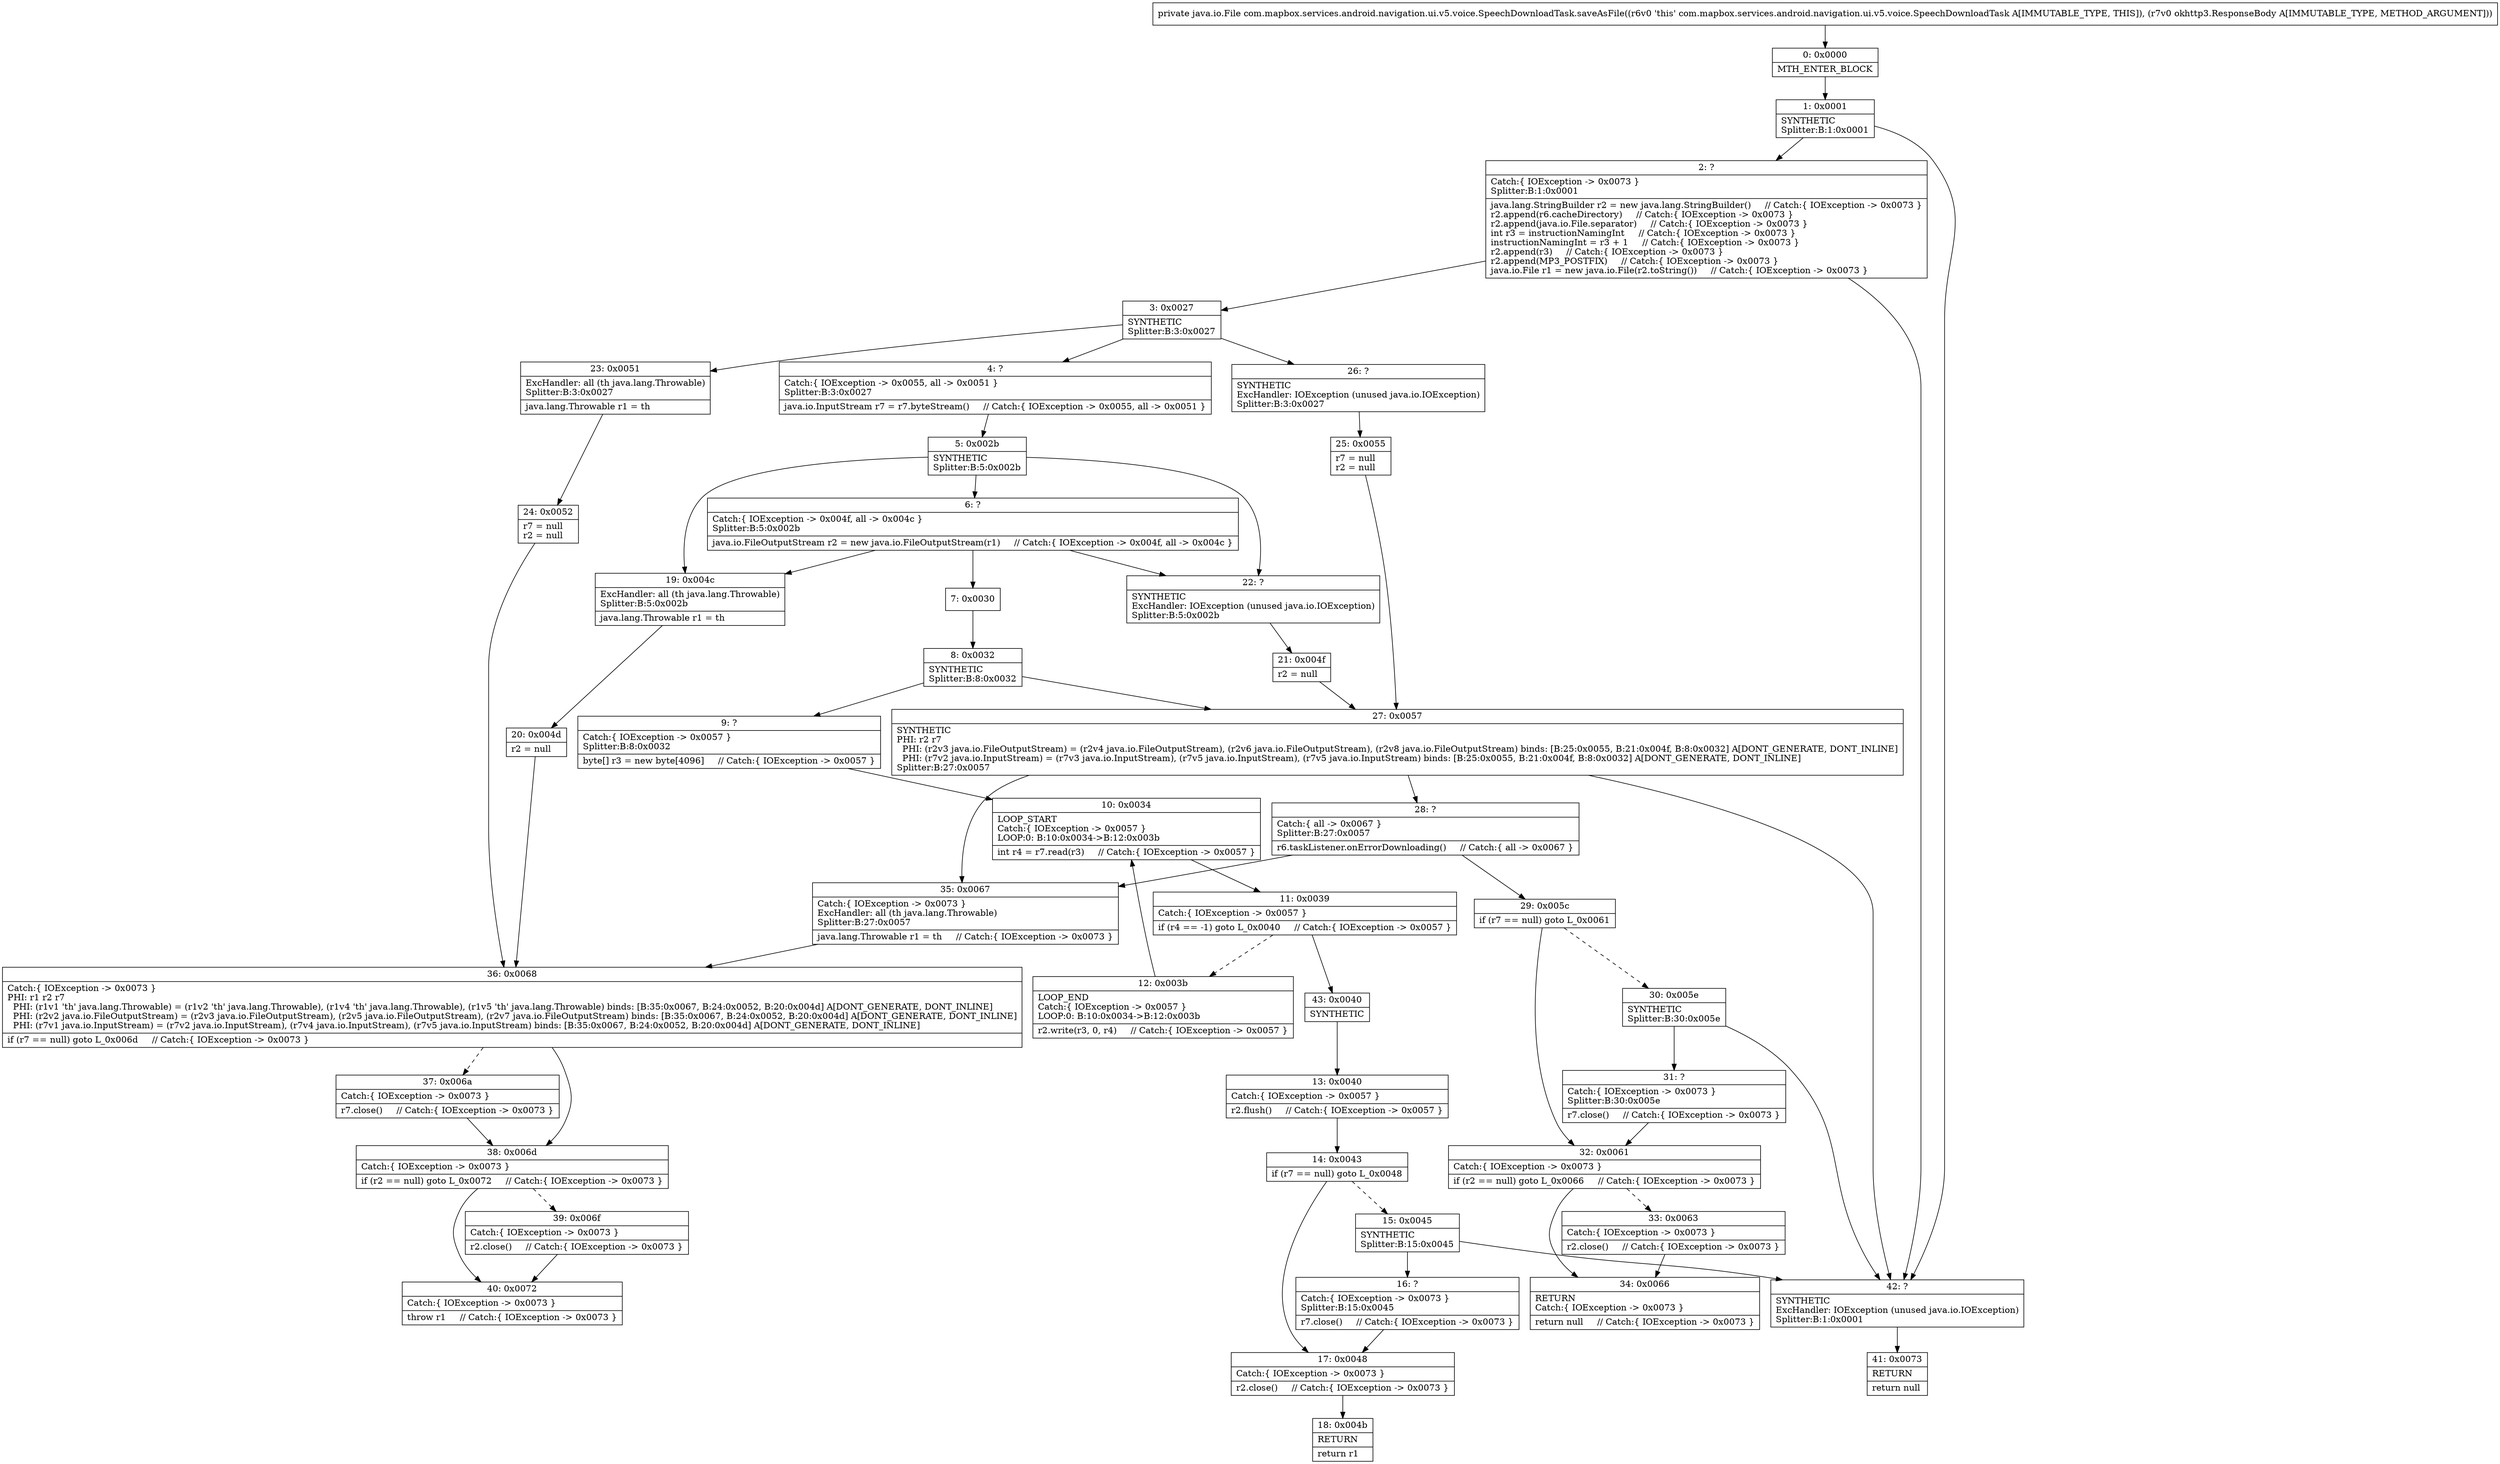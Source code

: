 digraph "CFG forcom.mapbox.services.android.navigation.ui.v5.voice.SpeechDownloadTask.saveAsFile(Lokhttp3\/ResponseBody;)Ljava\/io\/File;" {
Node_0 [shape=record,label="{0\:\ 0x0000|MTH_ENTER_BLOCK\l}"];
Node_1 [shape=record,label="{1\:\ 0x0001|SYNTHETIC\lSplitter:B:1:0x0001\l}"];
Node_2 [shape=record,label="{2\:\ ?|Catch:\{ IOException \-\> 0x0073 \}\lSplitter:B:1:0x0001\l|java.lang.StringBuilder r2 = new java.lang.StringBuilder()     \/\/ Catch:\{ IOException \-\> 0x0073 \}\lr2.append(r6.cacheDirectory)     \/\/ Catch:\{ IOException \-\> 0x0073 \}\lr2.append(java.io.File.separator)     \/\/ Catch:\{ IOException \-\> 0x0073 \}\lint r3 = instructionNamingInt     \/\/ Catch:\{ IOException \-\> 0x0073 \}\linstructionNamingInt = r3 + 1     \/\/ Catch:\{ IOException \-\> 0x0073 \}\lr2.append(r3)     \/\/ Catch:\{ IOException \-\> 0x0073 \}\lr2.append(MP3_POSTFIX)     \/\/ Catch:\{ IOException \-\> 0x0073 \}\ljava.io.File r1 = new java.io.File(r2.toString())     \/\/ Catch:\{ IOException \-\> 0x0073 \}\l}"];
Node_3 [shape=record,label="{3\:\ 0x0027|SYNTHETIC\lSplitter:B:3:0x0027\l}"];
Node_4 [shape=record,label="{4\:\ ?|Catch:\{ IOException \-\> 0x0055, all \-\> 0x0051 \}\lSplitter:B:3:0x0027\l|java.io.InputStream r7 = r7.byteStream()     \/\/ Catch:\{ IOException \-\> 0x0055, all \-\> 0x0051 \}\l}"];
Node_5 [shape=record,label="{5\:\ 0x002b|SYNTHETIC\lSplitter:B:5:0x002b\l}"];
Node_6 [shape=record,label="{6\:\ ?|Catch:\{ IOException \-\> 0x004f, all \-\> 0x004c \}\lSplitter:B:5:0x002b\l|java.io.FileOutputStream r2 = new java.io.FileOutputStream(r1)     \/\/ Catch:\{ IOException \-\> 0x004f, all \-\> 0x004c \}\l}"];
Node_7 [shape=record,label="{7\:\ 0x0030}"];
Node_8 [shape=record,label="{8\:\ 0x0032|SYNTHETIC\lSplitter:B:8:0x0032\l}"];
Node_9 [shape=record,label="{9\:\ ?|Catch:\{ IOException \-\> 0x0057 \}\lSplitter:B:8:0x0032\l|byte[] r3 = new byte[4096]     \/\/ Catch:\{ IOException \-\> 0x0057 \}\l}"];
Node_10 [shape=record,label="{10\:\ 0x0034|LOOP_START\lCatch:\{ IOException \-\> 0x0057 \}\lLOOP:0: B:10:0x0034\-\>B:12:0x003b\l|int r4 = r7.read(r3)     \/\/ Catch:\{ IOException \-\> 0x0057 \}\l}"];
Node_11 [shape=record,label="{11\:\ 0x0039|Catch:\{ IOException \-\> 0x0057 \}\l|if (r4 == \-1) goto L_0x0040     \/\/ Catch:\{ IOException \-\> 0x0057 \}\l}"];
Node_12 [shape=record,label="{12\:\ 0x003b|LOOP_END\lCatch:\{ IOException \-\> 0x0057 \}\lLOOP:0: B:10:0x0034\-\>B:12:0x003b\l|r2.write(r3, 0, r4)     \/\/ Catch:\{ IOException \-\> 0x0057 \}\l}"];
Node_13 [shape=record,label="{13\:\ 0x0040|Catch:\{ IOException \-\> 0x0057 \}\l|r2.flush()     \/\/ Catch:\{ IOException \-\> 0x0057 \}\l}"];
Node_14 [shape=record,label="{14\:\ 0x0043|if (r7 == null) goto L_0x0048\l}"];
Node_15 [shape=record,label="{15\:\ 0x0045|SYNTHETIC\lSplitter:B:15:0x0045\l}"];
Node_16 [shape=record,label="{16\:\ ?|Catch:\{ IOException \-\> 0x0073 \}\lSplitter:B:15:0x0045\l|r7.close()     \/\/ Catch:\{ IOException \-\> 0x0073 \}\l}"];
Node_17 [shape=record,label="{17\:\ 0x0048|Catch:\{ IOException \-\> 0x0073 \}\l|r2.close()     \/\/ Catch:\{ IOException \-\> 0x0073 \}\l}"];
Node_18 [shape=record,label="{18\:\ 0x004b|RETURN\l|return r1\l}"];
Node_19 [shape=record,label="{19\:\ 0x004c|ExcHandler: all (th java.lang.Throwable)\lSplitter:B:5:0x002b\l|java.lang.Throwable r1 = th\l}"];
Node_20 [shape=record,label="{20\:\ 0x004d|r2 = null\l}"];
Node_21 [shape=record,label="{21\:\ 0x004f|r2 = null\l}"];
Node_22 [shape=record,label="{22\:\ ?|SYNTHETIC\lExcHandler: IOException (unused java.io.IOException)\lSplitter:B:5:0x002b\l}"];
Node_23 [shape=record,label="{23\:\ 0x0051|ExcHandler: all (th java.lang.Throwable)\lSplitter:B:3:0x0027\l|java.lang.Throwable r1 = th\l}"];
Node_24 [shape=record,label="{24\:\ 0x0052|r7 = null\lr2 = null\l}"];
Node_25 [shape=record,label="{25\:\ 0x0055|r7 = null\lr2 = null\l}"];
Node_26 [shape=record,label="{26\:\ ?|SYNTHETIC\lExcHandler: IOException (unused java.io.IOException)\lSplitter:B:3:0x0027\l}"];
Node_27 [shape=record,label="{27\:\ 0x0057|SYNTHETIC\lPHI: r2 r7 \l  PHI: (r2v3 java.io.FileOutputStream) = (r2v4 java.io.FileOutputStream), (r2v6 java.io.FileOutputStream), (r2v8 java.io.FileOutputStream) binds: [B:25:0x0055, B:21:0x004f, B:8:0x0032] A[DONT_GENERATE, DONT_INLINE]\l  PHI: (r7v2 java.io.InputStream) = (r7v3 java.io.InputStream), (r7v5 java.io.InputStream), (r7v5 java.io.InputStream) binds: [B:25:0x0055, B:21:0x004f, B:8:0x0032] A[DONT_GENERATE, DONT_INLINE]\lSplitter:B:27:0x0057\l}"];
Node_28 [shape=record,label="{28\:\ ?|Catch:\{ all \-\> 0x0067 \}\lSplitter:B:27:0x0057\l|r6.taskListener.onErrorDownloading()     \/\/ Catch:\{ all \-\> 0x0067 \}\l}"];
Node_29 [shape=record,label="{29\:\ 0x005c|if (r7 == null) goto L_0x0061\l}"];
Node_30 [shape=record,label="{30\:\ 0x005e|SYNTHETIC\lSplitter:B:30:0x005e\l}"];
Node_31 [shape=record,label="{31\:\ ?|Catch:\{ IOException \-\> 0x0073 \}\lSplitter:B:30:0x005e\l|r7.close()     \/\/ Catch:\{ IOException \-\> 0x0073 \}\l}"];
Node_32 [shape=record,label="{32\:\ 0x0061|Catch:\{ IOException \-\> 0x0073 \}\l|if (r2 == null) goto L_0x0066     \/\/ Catch:\{ IOException \-\> 0x0073 \}\l}"];
Node_33 [shape=record,label="{33\:\ 0x0063|Catch:\{ IOException \-\> 0x0073 \}\l|r2.close()     \/\/ Catch:\{ IOException \-\> 0x0073 \}\l}"];
Node_34 [shape=record,label="{34\:\ 0x0066|RETURN\lCatch:\{ IOException \-\> 0x0073 \}\l|return null     \/\/ Catch:\{ IOException \-\> 0x0073 \}\l}"];
Node_35 [shape=record,label="{35\:\ 0x0067|Catch:\{ IOException \-\> 0x0073 \}\lExcHandler: all (th java.lang.Throwable)\lSplitter:B:27:0x0057\l|java.lang.Throwable r1 = th     \/\/ Catch:\{ IOException \-\> 0x0073 \}\l}"];
Node_36 [shape=record,label="{36\:\ 0x0068|Catch:\{ IOException \-\> 0x0073 \}\lPHI: r1 r2 r7 \l  PHI: (r1v1 'th' java.lang.Throwable) = (r1v2 'th' java.lang.Throwable), (r1v4 'th' java.lang.Throwable), (r1v5 'th' java.lang.Throwable) binds: [B:35:0x0067, B:24:0x0052, B:20:0x004d] A[DONT_GENERATE, DONT_INLINE]\l  PHI: (r2v2 java.io.FileOutputStream) = (r2v3 java.io.FileOutputStream), (r2v5 java.io.FileOutputStream), (r2v7 java.io.FileOutputStream) binds: [B:35:0x0067, B:24:0x0052, B:20:0x004d] A[DONT_GENERATE, DONT_INLINE]\l  PHI: (r7v1 java.io.InputStream) = (r7v2 java.io.InputStream), (r7v4 java.io.InputStream), (r7v5 java.io.InputStream) binds: [B:35:0x0067, B:24:0x0052, B:20:0x004d] A[DONT_GENERATE, DONT_INLINE]\l|if (r7 == null) goto L_0x006d     \/\/ Catch:\{ IOException \-\> 0x0073 \}\l}"];
Node_37 [shape=record,label="{37\:\ 0x006a|Catch:\{ IOException \-\> 0x0073 \}\l|r7.close()     \/\/ Catch:\{ IOException \-\> 0x0073 \}\l}"];
Node_38 [shape=record,label="{38\:\ 0x006d|Catch:\{ IOException \-\> 0x0073 \}\l|if (r2 == null) goto L_0x0072     \/\/ Catch:\{ IOException \-\> 0x0073 \}\l}"];
Node_39 [shape=record,label="{39\:\ 0x006f|Catch:\{ IOException \-\> 0x0073 \}\l|r2.close()     \/\/ Catch:\{ IOException \-\> 0x0073 \}\l}"];
Node_40 [shape=record,label="{40\:\ 0x0072|Catch:\{ IOException \-\> 0x0073 \}\l|throw r1     \/\/ Catch:\{ IOException \-\> 0x0073 \}\l}"];
Node_41 [shape=record,label="{41\:\ 0x0073|RETURN\l|return null\l}"];
Node_42 [shape=record,label="{42\:\ ?|SYNTHETIC\lExcHandler: IOException (unused java.io.IOException)\lSplitter:B:1:0x0001\l}"];
Node_43 [shape=record,label="{43\:\ 0x0040|SYNTHETIC\l}"];
MethodNode[shape=record,label="{private java.io.File com.mapbox.services.android.navigation.ui.v5.voice.SpeechDownloadTask.saveAsFile((r6v0 'this' com.mapbox.services.android.navigation.ui.v5.voice.SpeechDownloadTask A[IMMUTABLE_TYPE, THIS]), (r7v0 okhttp3.ResponseBody A[IMMUTABLE_TYPE, METHOD_ARGUMENT])) }"];
MethodNode -> Node_0;
Node_0 -> Node_1;
Node_1 -> Node_2;
Node_1 -> Node_42;
Node_2 -> Node_3;
Node_2 -> Node_42;
Node_3 -> Node_4;
Node_3 -> Node_26;
Node_3 -> Node_23;
Node_4 -> Node_5;
Node_5 -> Node_6;
Node_5 -> Node_22;
Node_5 -> Node_19;
Node_6 -> Node_7;
Node_6 -> Node_22;
Node_6 -> Node_19;
Node_7 -> Node_8;
Node_8 -> Node_9;
Node_8 -> Node_27;
Node_9 -> Node_10;
Node_10 -> Node_11;
Node_11 -> Node_12[style=dashed];
Node_11 -> Node_43;
Node_12 -> Node_10;
Node_13 -> Node_14;
Node_14 -> Node_15[style=dashed];
Node_14 -> Node_17;
Node_15 -> Node_16;
Node_15 -> Node_42;
Node_16 -> Node_17;
Node_17 -> Node_18;
Node_19 -> Node_20;
Node_20 -> Node_36;
Node_21 -> Node_27;
Node_22 -> Node_21;
Node_23 -> Node_24;
Node_24 -> Node_36;
Node_25 -> Node_27;
Node_26 -> Node_25;
Node_27 -> Node_28;
Node_27 -> Node_35;
Node_27 -> Node_42;
Node_28 -> Node_29;
Node_28 -> Node_35;
Node_29 -> Node_30[style=dashed];
Node_29 -> Node_32;
Node_30 -> Node_31;
Node_30 -> Node_42;
Node_31 -> Node_32;
Node_32 -> Node_33[style=dashed];
Node_32 -> Node_34;
Node_33 -> Node_34;
Node_35 -> Node_36;
Node_36 -> Node_37[style=dashed];
Node_36 -> Node_38;
Node_37 -> Node_38;
Node_38 -> Node_39[style=dashed];
Node_38 -> Node_40;
Node_39 -> Node_40;
Node_42 -> Node_41;
Node_43 -> Node_13;
}

